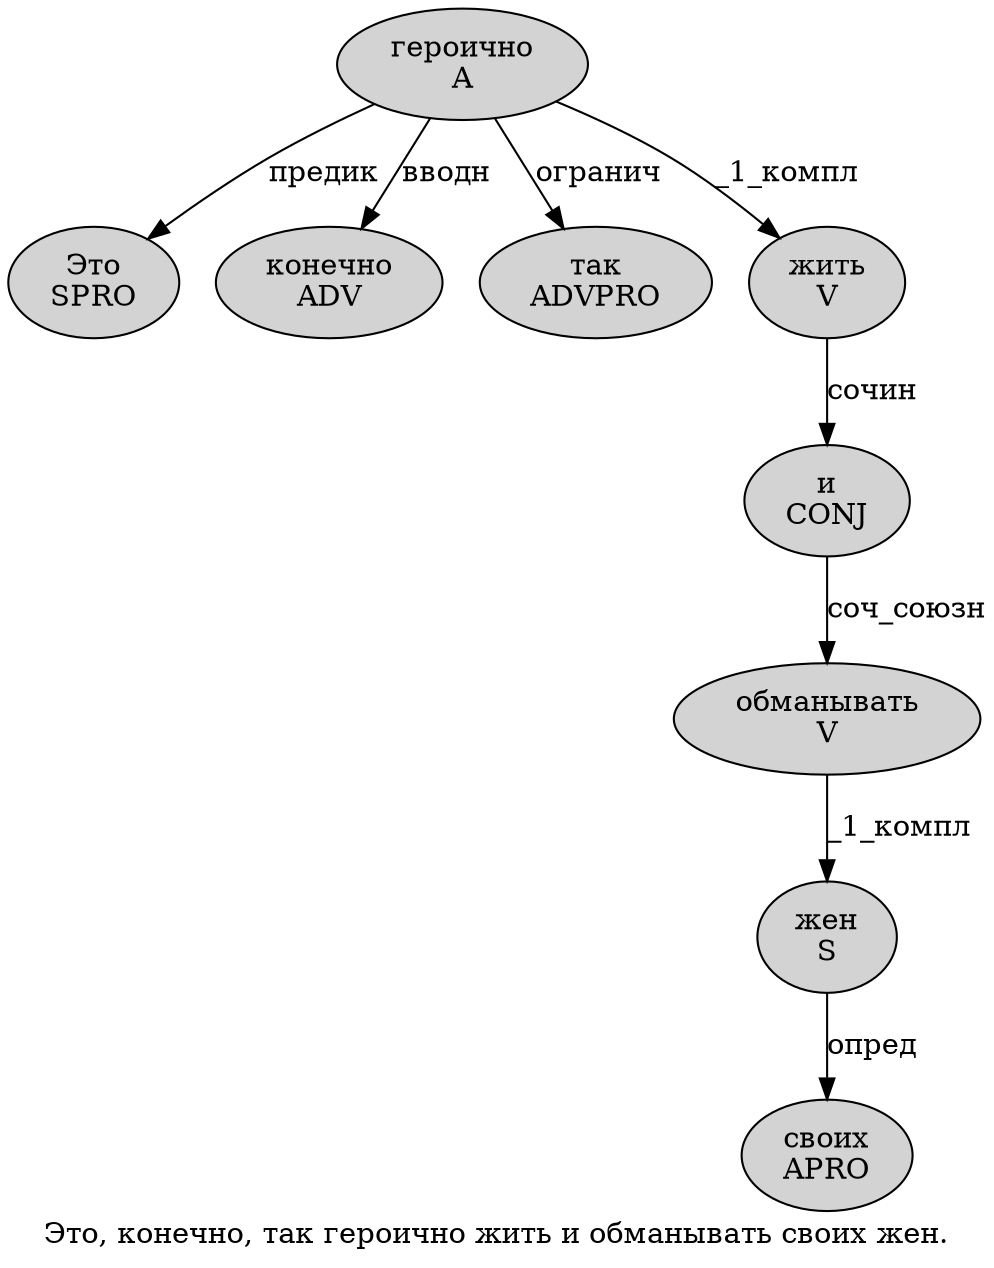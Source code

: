 digraph SENTENCE_3078 {
	graph [label="Это, конечно, так героично жить и обманывать своих жен."]
	node [style=filled]
		0 [label="Это
SPRO" color="" fillcolor=lightgray penwidth=1 shape=ellipse]
		2 [label="конечно
ADV" color="" fillcolor=lightgray penwidth=1 shape=ellipse]
		4 [label="так
ADVPRO" color="" fillcolor=lightgray penwidth=1 shape=ellipse]
		5 [label="героично
A" color="" fillcolor=lightgray penwidth=1 shape=ellipse]
		6 [label="жить
V" color="" fillcolor=lightgray penwidth=1 shape=ellipse]
		7 [label="и
CONJ" color="" fillcolor=lightgray penwidth=1 shape=ellipse]
		8 [label="обманывать
V" color="" fillcolor=lightgray penwidth=1 shape=ellipse]
		9 [label="своих
APRO" color="" fillcolor=lightgray penwidth=1 shape=ellipse]
		10 [label="жен
S" color="" fillcolor=lightgray penwidth=1 shape=ellipse]
			6 -> 7 [label="сочин"]
			7 -> 8 [label="соч_союзн"]
			10 -> 9 [label="опред"]
			8 -> 10 [label="_1_компл"]
			5 -> 0 [label="предик"]
			5 -> 2 [label="вводн"]
			5 -> 4 [label="огранич"]
			5 -> 6 [label="_1_компл"]
}